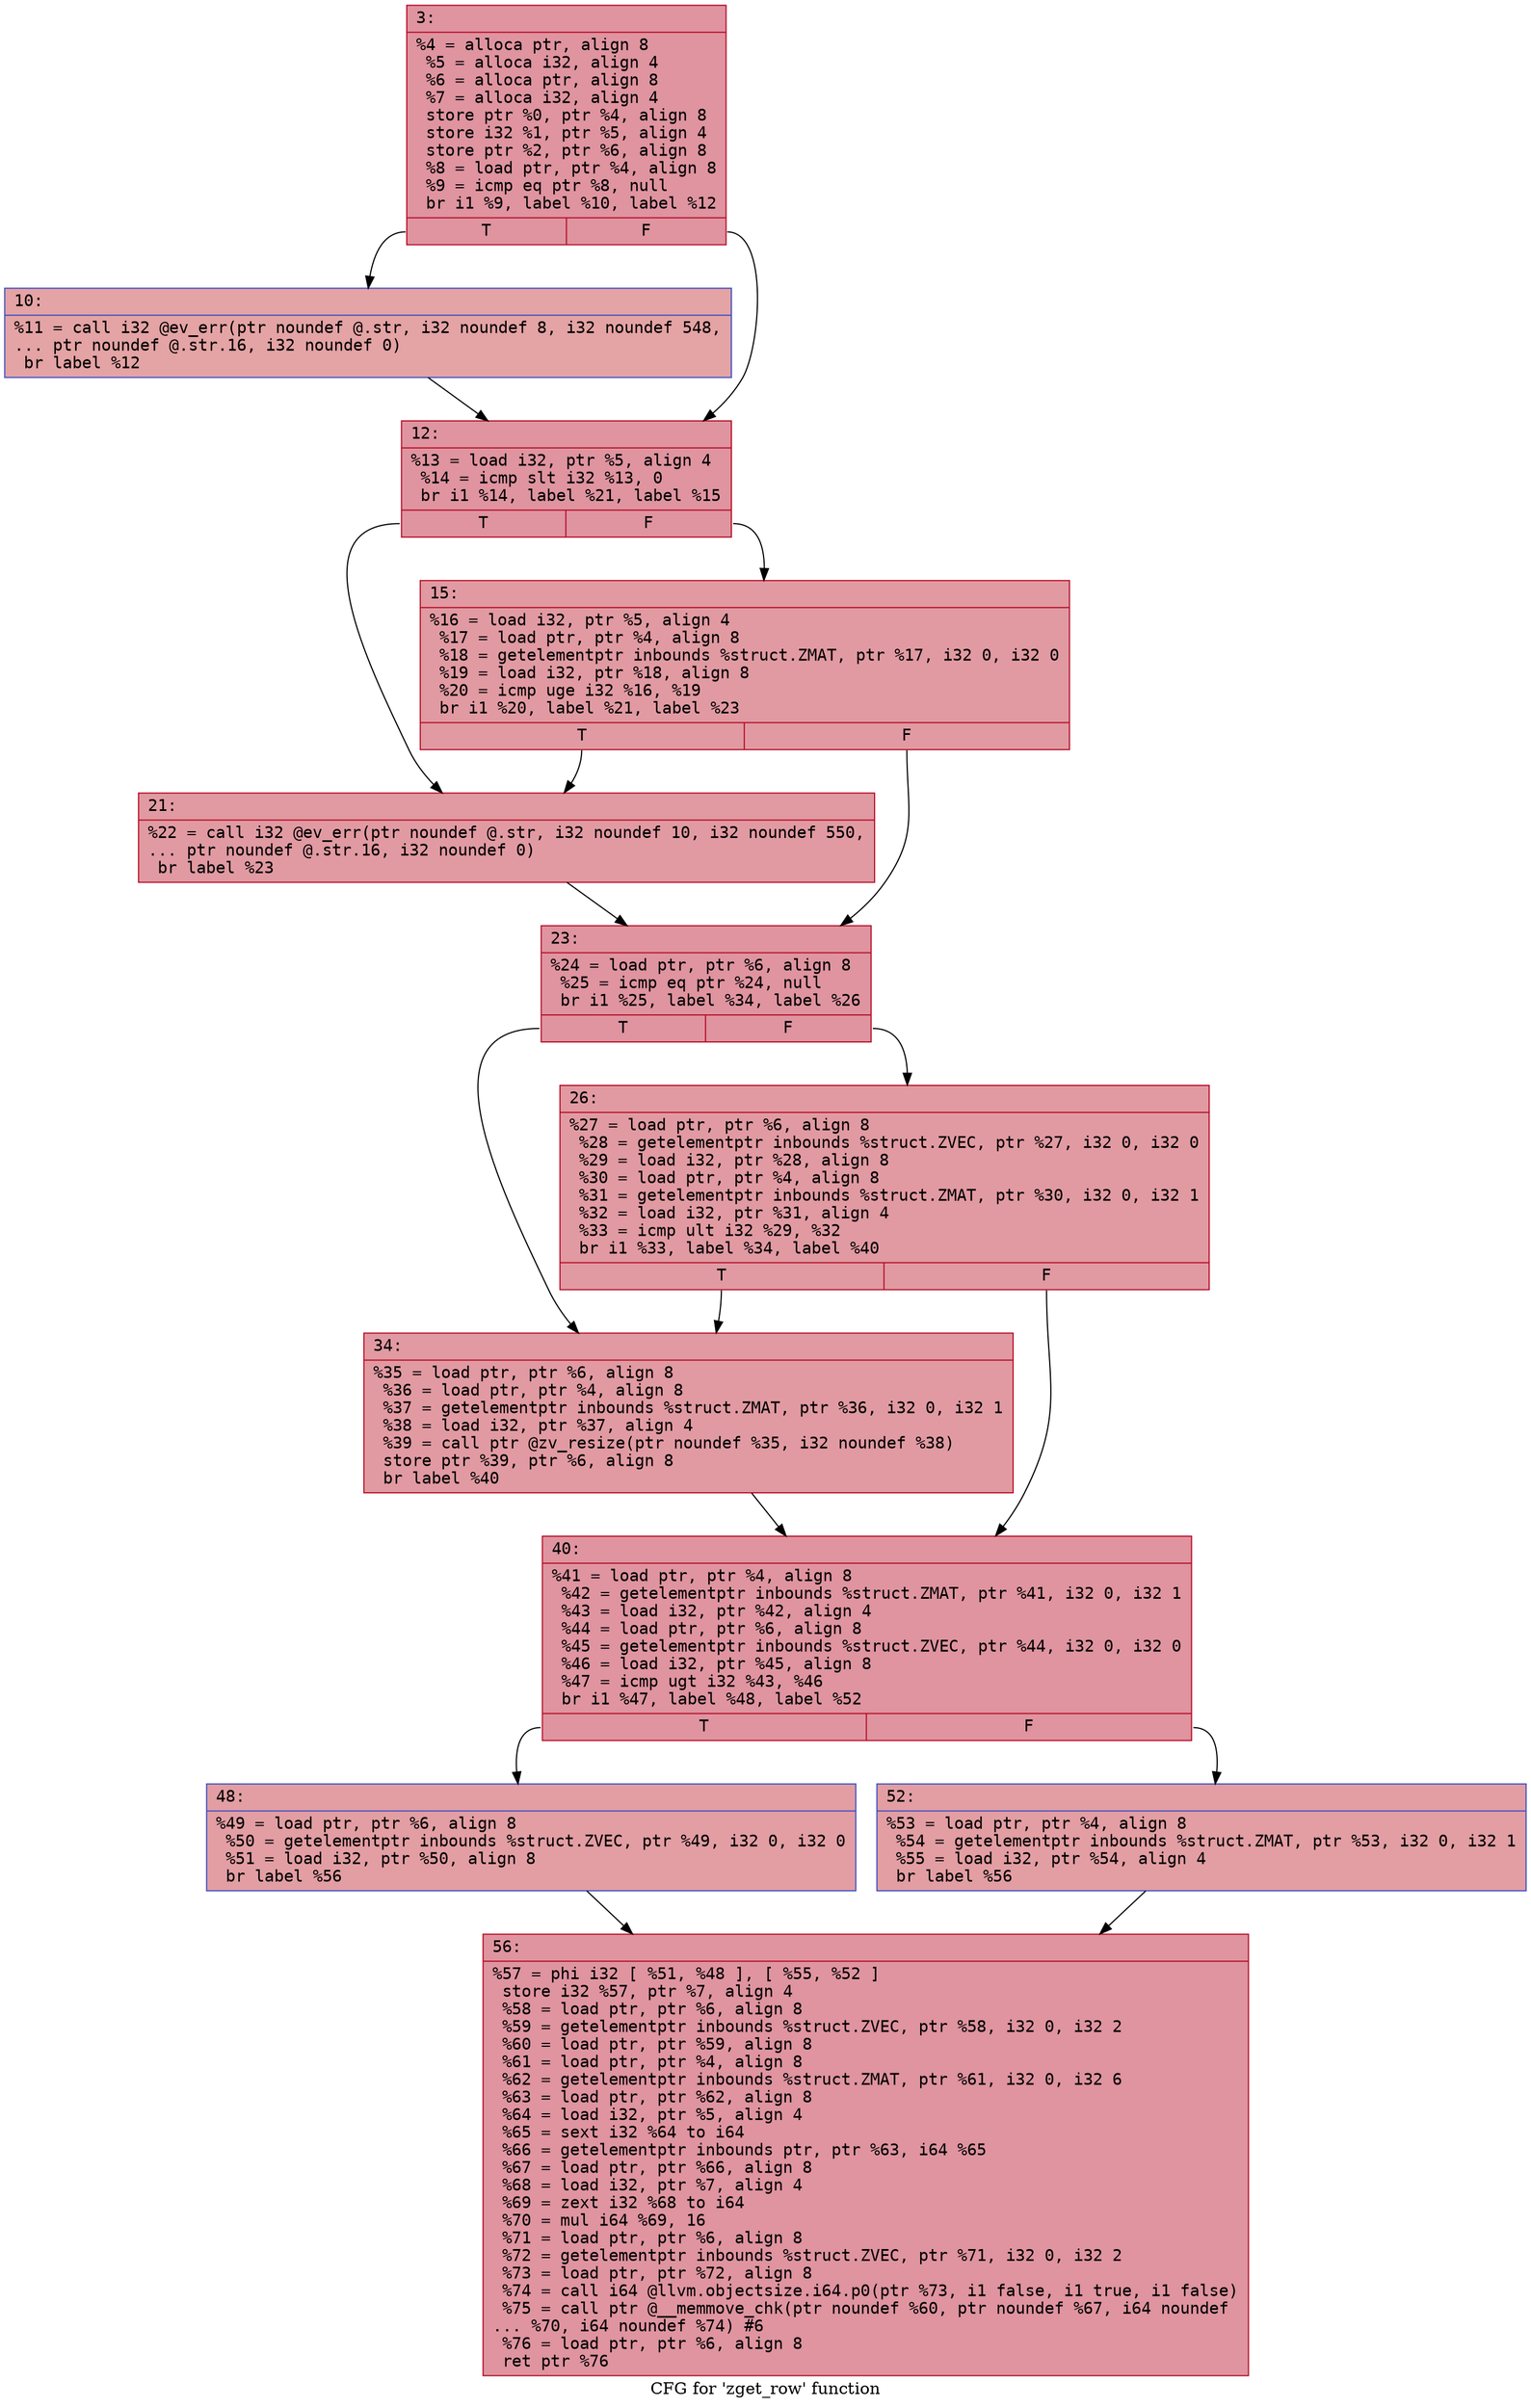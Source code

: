 digraph "CFG for 'zget_row' function" {
	label="CFG for 'zget_row' function";

	Node0x6000006bfa20 [shape=record,color="#b70d28ff", style=filled, fillcolor="#b70d2870" fontname="Courier",label="{3:\l|  %4 = alloca ptr, align 8\l  %5 = alloca i32, align 4\l  %6 = alloca ptr, align 8\l  %7 = alloca i32, align 4\l  store ptr %0, ptr %4, align 8\l  store i32 %1, ptr %5, align 4\l  store ptr %2, ptr %6, align 8\l  %8 = load ptr, ptr %4, align 8\l  %9 = icmp eq ptr %8, null\l  br i1 %9, label %10, label %12\l|{<s0>T|<s1>F}}"];
	Node0x6000006bfa20:s0 -> Node0x6000006bfa70[tooltip="3 -> 10\nProbability 37.50%" ];
	Node0x6000006bfa20:s1 -> Node0x6000006bfac0[tooltip="3 -> 12\nProbability 62.50%" ];
	Node0x6000006bfa70 [shape=record,color="#3d50c3ff", style=filled, fillcolor="#c32e3170" fontname="Courier",label="{10:\l|  %11 = call i32 @ev_err(ptr noundef @.str, i32 noundef 8, i32 noundef 548,\l... ptr noundef @.str.16, i32 noundef 0)\l  br label %12\l}"];
	Node0x6000006bfa70 -> Node0x6000006bfac0[tooltip="10 -> 12\nProbability 100.00%" ];
	Node0x6000006bfac0 [shape=record,color="#b70d28ff", style=filled, fillcolor="#b70d2870" fontname="Courier",label="{12:\l|  %13 = load i32, ptr %5, align 4\l  %14 = icmp slt i32 %13, 0\l  br i1 %14, label %21, label %15\l|{<s0>T|<s1>F}}"];
	Node0x6000006bfac0:s0 -> Node0x6000006bfb60[tooltip="12 -> 21\nProbability 37.50%" ];
	Node0x6000006bfac0:s1 -> Node0x6000006bfb10[tooltip="12 -> 15\nProbability 62.50%" ];
	Node0x6000006bfb10 [shape=record,color="#b70d28ff", style=filled, fillcolor="#bb1b2c70" fontname="Courier",label="{15:\l|  %16 = load i32, ptr %5, align 4\l  %17 = load ptr, ptr %4, align 8\l  %18 = getelementptr inbounds %struct.ZMAT, ptr %17, i32 0, i32 0\l  %19 = load i32, ptr %18, align 8\l  %20 = icmp uge i32 %16, %19\l  br i1 %20, label %21, label %23\l|{<s0>T|<s1>F}}"];
	Node0x6000006bfb10:s0 -> Node0x6000006bfb60[tooltip="15 -> 21\nProbability 50.00%" ];
	Node0x6000006bfb10:s1 -> Node0x6000006bfbb0[tooltip="15 -> 23\nProbability 50.00%" ];
	Node0x6000006bfb60 [shape=record,color="#b70d28ff", style=filled, fillcolor="#bb1b2c70" fontname="Courier",label="{21:\l|  %22 = call i32 @ev_err(ptr noundef @.str, i32 noundef 10, i32 noundef 550,\l... ptr noundef @.str.16, i32 noundef 0)\l  br label %23\l}"];
	Node0x6000006bfb60 -> Node0x6000006bfbb0[tooltip="21 -> 23\nProbability 100.00%" ];
	Node0x6000006bfbb0 [shape=record,color="#b70d28ff", style=filled, fillcolor="#b70d2870" fontname="Courier",label="{23:\l|  %24 = load ptr, ptr %6, align 8\l  %25 = icmp eq ptr %24, null\l  br i1 %25, label %34, label %26\l|{<s0>T|<s1>F}}"];
	Node0x6000006bfbb0:s0 -> Node0x6000006bfc50[tooltip="23 -> 34\nProbability 37.50%" ];
	Node0x6000006bfbb0:s1 -> Node0x6000006bfc00[tooltip="23 -> 26\nProbability 62.50%" ];
	Node0x6000006bfc00 [shape=record,color="#b70d28ff", style=filled, fillcolor="#bb1b2c70" fontname="Courier",label="{26:\l|  %27 = load ptr, ptr %6, align 8\l  %28 = getelementptr inbounds %struct.ZVEC, ptr %27, i32 0, i32 0\l  %29 = load i32, ptr %28, align 8\l  %30 = load ptr, ptr %4, align 8\l  %31 = getelementptr inbounds %struct.ZMAT, ptr %30, i32 0, i32 1\l  %32 = load i32, ptr %31, align 4\l  %33 = icmp ult i32 %29, %32\l  br i1 %33, label %34, label %40\l|{<s0>T|<s1>F}}"];
	Node0x6000006bfc00:s0 -> Node0x6000006bfc50[tooltip="26 -> 34\nProbability 50.00%" ];
	Node0x6000006bfc00:s1 -> Node0x6000006bfca0[tooltip="26 -> 40\nProbability 50.00%" ];
	Node0x6000006bfc50 [shape=record,color="#b70d28ff", style=filled, fillcolor="#bb1b2c70" fontname="Courier",label="{34:\l|  %35 = load ptr, ptr %6, align 8\l  %36 = load ptr, ptr %4, align 8\l  %37 = getelementptr inbounds %struct.ZMAT, ptr %36, i32 0, i32 1\l  %38 = load i32, ptr %37, align 4\l  %39 = call ptr @zv_resize(ptr noundef %35, i32 noundef %38)\l  store ptr %39, ptr %6, align 8\l  br label %40\l}"];
	Node0x6000006bfc50 -> Node0x6000006bfca0[tooltip="34 -> 40\nProbability 100.00%" ];
	Node0x6000006bfca0 [shape=record,color="#b70d28ff", style=filled, fillcolor="#b70d2870" fontname="Courier",label="{40:\l|  %41 = load ptr, ptr %4, align 8\l  %42 = getelementptr inbounds %struct.ZMAT, ptr %41, i32 0, i32 1\l  %43 = load i32, ptr %42, align 4\l  %44 = load ptr, ptr %6, align 8\l  %45 = getelementptr inbounds %struct.ZVEC, ptr %44, i32 0, i32 0\l  %46 = load i32, ptr %45, align 8\l  %47 = icmp ugt i32 %43, %46\l  br i1 %47, label %48, label %52\l|{<s0>T|<s1>F}}"];
	Node0x6000006bfca0:s0 -> Node0x6000006bfcf0[tooltip="40 -> 48\nProbability 50.00%" ];
	Node0x6000006bfca0:s1 -> Node0x6000006bfd40[tooltip="40 -> 52\nProbability 50.00%" ];
	Node0x6000006bfcf0 [shape=record,color="#3d50c3ff", style=filled, fillcolor="#be242e70" fontname="Courier",label="{48:\l|  %49 = load ptr, ptr %6, align 8\l  %50 = getelementptr inbounds %struct.ZVEC, ptr %49, i32 0, i32 0\l  %51 = load i32, ptr %50, align 8\l  br label %56\l}"];
	Node0x6000006bfcf0 -> Node0x6000006bfd90[tooltip="48 -> 56\nProbability 100.00%" ];
	Node0x6000006bfd40 [shape=record,color="#3d50c3ff", style=filled, fillcolor="#be242e70" fontname="Courier",label="{52:\l|  %53 = load ptr, ptr %4, align 8\l  %54 = getelementptr inbounds %struct.ZMAT, ptr %53, i32 0, i32 1\l  %55 = load i32, ptr %54, align 4\l  br label %56\l}"];
	Node0x6000006bfd40 -> Node0x6000006bfd90[tooltip="52 -> 56\nProbability 100.00%" ];
	Node0x6000006bfd90 [shape=record,color="#b70d28ff", style=filled, fillcolor="#b70d2870" fontname="Courier",label="{56:\l|  %57 = phi i32 [ %51, %48 ], [ %55, %52 ]\l  store i32 %57, ptr %7, align 4\l  %58 = load ptr, ptr %6, align 8\l  %59 = getelementptr inbounds %struct.ZVEC, ptr %58, i32 0, i32 2\l  %60 = load ptr, ptr %59, align 8\l  %61 = load ptr, ptr %4, align 8\l  %62 = getelementptr inbounds %struct.ZMAT, ptr %61, i32 0, i32 6\l  %63 = load ptr, ptr %62, align 8\l  %64 = load i32, ptr %5, align 4\l  %65 = sext i32 %64 to i64\l  %66 = getelementptr inbounds ptr, ptr %63, i64 %65\l  %67 = load ptr, ptr %66, align 8\l  %68 = load i32, ptr %7, align 4\l  %69 = zext i32 %68 to i64\l  %70 = mul i64 %69, 16\l  %71 = load ptr, ptr %6, align 8\l  %72 = getelementptr inbounds %struct.ZVEC, ptr %71, i32 0, i32 2\l  %73 = load ptr, ptr %72, align 8\l  %74 = call i64 @llvm.objectsize.i64.p0(ptr %73, i1 false, i1 true, i1 false)\l  %75 = call ptr @__memmove_chk(ptr noundef %60, ptr noundef %67, i64 noundef\l... %70, i64 noundef %74) #6\l  %76 = load ptr, ptr %6, align 8\l  ret ptr %76\l}"];
}
